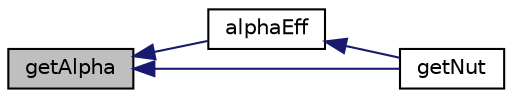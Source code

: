 digraph "getAlpha"
{
  bgcolor="transparent";
  edge [fontname="Helvetica",fontsize="10",labelfontname="Helvetica",labelfontsize="10"];
  node [fontname="Helvetica",fontsize="10",shape=record];
  rankdir="LR";
  Node211 [label="getAlpha",height=0.2,width=0.4,color="black", fillcolor="grey75", style="filled", fontcolor="black"];
  Node211 -> Node212 [dir="back",color="midnightblue",fontsize="10",style="solid",fontname="Helvetica"];
  Node212 [label="alphaEff",height=0.2,width=0.4,color="black",URL="$classFoam_1_1DATurbulenceModel.html#ae11089a7a308de0e24d8fe63f7a579f9",tooltip="return effective thermal diffusivity "];
  Node212 -> Node213 [dir="back",color="midnightblue",fontsize="10",style="solid",fontname="Helvetica"];
  Node213 [label="getNut",height=0.2,width=0.4,color="black",URL="$classFoam_1_1DATurbulenceModel.html#add7eb11ed6f6a22df0b6e8ffe53cf2a1",tooltip="get the nut field "];
  Node211 -> Node213 [dir="back",color="midnightblue",fontsize="10",style="solid",fontname="Helvetica"];
}
